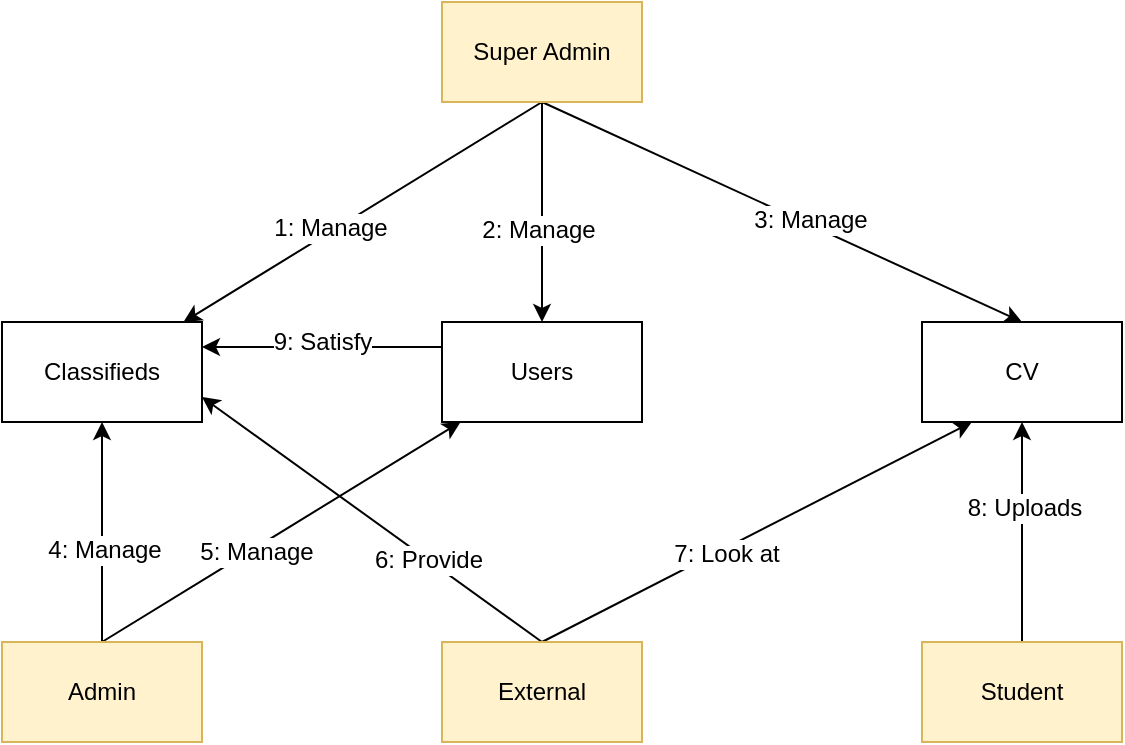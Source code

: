 <mxfile version="10.8.4" type="device"><diagram id="Z9iROGtPK8je7dad4sms" name="diagram_2"><mxGraphModel dx="2012" dy="1696" grid="1" gridSize="10" guides="1" tooltips="1" connect="1" arrows="1" fold="1" page="1" pageScale="1" pageWidth="850" pageHeight="1100" math="0" shadow="0"><root><mxCell id="DXZZDoBHpW3s6C2uIz9D-0"/><mxCell id="DXZZDoBHpW3s6C2uIz9D-1" parent="DXZZDoBHpW3s6C2uIz9D-0"/><mxCell id="yucNZyaNyXXUscrXe8bc-4" style="edgeStyle=none;rounded=0;orthogonalLoop=1;jettySize=auto;html=1;exitX=0.5;exitY=0;exitDx=0;exitDy=0;entryX=0.5;entryY=1;entryDx=0;entryDy=0;" edge="1" parent="DXZZDoBHpW3s6C2uIz9D-1" source="nzf732MaPl5p7oDoBrx2-0" target="oaZkiOYnPdw-bCow8IMu-1"><mxGeometry relative="1" as="geometry"/></mxCell><mxCell id="8mh4uYJmJUmAeMB8xLjV-8" value="4: Manage" style="text;html=1;resizable=0;points=[];align=center;verticalAlign=middle;labelBackgroundColor=#ffffff;" vertex="1" connectable="0" parent="yucNZyaNyXXUscrXe8bc-4"><mxGeometry x="-0.151" y="-1" relative="1" as="geometry"><mxPoint as="offset"/></mxGeometry></mxCell><mxCell id="yucNZyaNyXXUscrXe8bc-5" style="edgeStyle=none;rounded=0;orthogonalLoop=1;jettySize=auto;html=1;exitX=0.5;exitY=0;exitDx=0;exitDy=0;" edge="1" parent="DXZZDoBHpW3s6C2uIz9D-1" source="nzf732MaPl5p7oDoBrx2-0" target="oaZkiOYnPdw-bCow8IMu-0"><mxGeometry relative="1" as="geometry"/></mxCell><mxCell id="8mh4uYJmJUmAeMB8xLjV-9" value="5: Manage" style="text;html=1;resizable=0;points=[];align=center;verticalAlign=middle;labelBackgroundColor=#ffffff;" vertex="1" connectable="0" parent="yucNZyaNyXXUscrXe8bc-5"><mxGeometry x="-0.155" y="-2" relative="1" as="geometry"><mxPoint as="offset"/></mxGeometry></mxCell><mxCell id="nzf732MaPl5p7oDoBrx2-0" value="Admin" style="rounded=0;whiteSpace=wrap;html=1;fillColor=#fff2cc;strokeColor=#d6b656;" vertex="1" parent="DXZZDoBHpW3s6C2uIz9D-1"><mxGeometry x="-660" y="-650" width="100" height="50" as="geometry"/></mxCell><mxCell id="DtH2NFxijfqkZT5pyRZ8-1" style="edgeStyle=none;rounded=0;orthogonalLoop=1;jettySize=auto;html=1;exitX=0.5;exitY=0;exitDx=0;exitDy=0;entryX=0.25;entryY=1;entryDx=0;entryDy=0;" edge="1" parent="DXZZDoBHpW3s6C2uIz9D-1" source="nzf732MaPl5p7oDoBrx2-1" target="yucNZyaNyXXUscrXe8bc-0"><mxGeometry relative="1" as="geometry"/></mxCell><mxCell id="8mh4uYJmJUmAeMB8xLjV-11" value="7: Look at" style="text;html=1;resizable=0;points=[];align=center;verticalAlign=middle;labelBackgroundColor=#ffffff;" vertex="1" connectable="0" parent="DtH2NFxijfqkZT5pyRZ8-1"><mxGeometry x="-0.158" y="-2" relative="1" as="geometry"><mxPoint as="offset"/></mxGeometry></mxCell><mxCell id="DtH2NFxijfqkZT5pyRZ8-2" style="edgeStyle=none;rounded=0;orthogonalLoop=1;jettySize=auto;html=1;exitX=0.5;exitY=0;exitDx=0;exitDy=0;entryX=1;entryY=0.75;entryDx=0;entryDy=0;" edge="1" parent="DXZZDoBHpW3s6C2uIz9D-1" source="nzf732MaPl5p7oDoBrx2-1" target="oaZkiOYnPdw-bCow8IMu-1"><mxGeometry relative="1" as="geometry"/></mxCell><mxCell id="8mh4uYJmJUmAeMB8xLjV-10" value="6: Provide" style="text;html=1;resizable=0;points=[];align=center;verticalAlign=middle;labelBackgroundColor=#ffffff;" vertex="1" connectable="0" parent="DtH2NFxijfqkZT5pyRZ8-2"><mxGeometry x="-0.333" relative="1" as="geometry"><mxPoint as="offset"/></mxGeometry></mxCell><mxCell id="nzf732MaPl5p7oDoBrx2-1" value="External" style="rounded=0;whiteSpace=wrap;html=1;fillColor=#fff2cc;strokeColor=#d6b656;" vertex="1" parent="DXZZDoBHpW3s6C2uIz9D-1"><mxGeometry x="-440" y="-650" width="100" height="50" as="geometry"/></mxCell><mxCell id="yucNZyaNyXXUscrXe8bc-1" style="rounded=0;orthogonalLoop=1;jettySize=auto;html=1;exitX=0.5;exitY=1;exitDx=0;exitDy=0;" edge="1" parent="DXZZDoBHpW3s6C2uIz9D-1" source="nzf732MaPl5p7oDoBrx2-2" target="oaZkiOYnPdw-bCow8IMu-1"><mxGeometry relative="1" as="geometry"/></mxCell><mxCell id="8mh4uYJmJUmAeMB8xLjV-2" value="1: Manage" style="text;html=1;resizable=0;points=[];align=center;verticalAlign=middle;labelBackgroundColor=#ffffff;" vertex="1" connectable="0" parent="yucNZyaNyXXUscrXe8bc-1"><mxGeometry x="0.173" y="-2" relative="1" as="geometry"><mxPoint as="offset"/></mxGeometry></mxCell><mxCell id="yucNZyaNyXXUscrXe8bc-2" style="rounded=0;orthogonalLoop=1;jettySize=auto;html=1;exitX=0.5;exitY=1;exitDx=0;exitDy=0;" edge="1" parent="DXZZDoBHpW3s6C2uIz9D-1" source="nzf732MaPl5p7oDoBrx2-2" target="oaZkiOYnPdw-bCow8IMu-0"><mxGeometry relative="1" as="geometry"/></mxCell><mxCell id="8mh4uYJmJUmAeMB8xLjV-3" value="2: Manage" style="text;html=1;resizable=0;points=[];align=center;verticalAlign=middle;labelBackgroundColor=#ffffff;" vertex="1" connectable="0" parent="yucNZyaNyXXUscrXe8bc-2"><mxGeometry x="0.165" y="-2" relative="1" as="geometry"><mxPoint as="offset"/></mxGeometry></mxCell><mxCell id="yucNZyaNyXXUscrXe8bc-3" style="rounded=0;orthogonalLoop=1;jettySize=auto;html=1;exitX=0.5;exitY=1;exitDx=0;exitDy=0;entryX=0.5;entryY=0;entryDx=0;entryDy=0;" edge="1" parent="DXZZDoBHpW3s6C2uIz9D-1" source="nzf732MaPl5p7oDoBrx2-2" target="yucNZyaNyXXUscrXe8bc-0"><mxGeometry relative="1" as="geometry"/></mxCell><mxCell id="8mh4uYJmJUmAeMB8xLjV-4" value="3: Manage" style="text;html=1;resizable=0;points=[];align=center;verticalAlign=middle;labelBackgroundColor=#ffffff;" vertex="1" connectable="0" parent="yucNZyaNyXXUscrXe8bc-3"><mxGeometry x="0.111" y="2" relative="1" as="geometry"><mxPoint as="offset"/></mxGeometry></mxCell><mxCell id="nzf732MaPl5p7oDoBrx2-2" value="Super Admin" style="rounded=0;whiteSpace=wrap;html=1;fillColor=#fff2cc;strokeColor=#d6b656;" vertex="1" parent="DXZZDoBHpW3s6C2uIz9D-1"><mxGeometry x="-440" y="-970" width="100" height="50" as="geometry"/></mxCell><mxCell id="DtH2NFxijfqkZT5pyRZ8-0" style="edgeStyle=none;rounded=0;orthogonalLoop=1;jettySize=auto;html=1;exitX=0.5;exitY=0;exitDx=0;exitDy=0;" edge="1" parent="DXZZDoBHpW3s6C2uIz9D-1" source="nzf732MaPl5p7oDoBrx2-3" target="yucNZyaNyXXUscrXe8bc-0"><mxGeometry relative="1" as="geometry"/></mxCell><mxCell id="8mh4uYJmJUmAeMB8xLjV-12" value="8: Uploads" style="text;html=1;resizable=0;points=[];align=center;verticalAlign=middle;labelBackgroundColor=#ffffff;" vertex="1" connectable="0" parent="DtH2NFxijfqkZT5pyRZ8-0"><mxGeometry x="0.214" y="-1" relative="1" as="geometry"><mxPoint as="offset"/></mxGeometry></mxCell><mxCell id="nzf732MaPl5p7oDoBrx2-3" value="Student" style="rounded=0;whiteSpace=wrap;html=1;fillColor=#fff2cc;strokeColor=#d6b656;" vertex="1" parent="DXZZDoBHpW3s6C2uIz9D-1"><mxGeometry x="-200" y="-650" width="100" height="50" as="geometry"/></mxCell><mxCell id="8mh4uYJmJUmAeMB8xLjV-6" style="edgeStyle=orthogonalEdgeStyle;rounded=0;orthogonalLoop=1;jettySize=auto;html=1;exitX=0;exitY=0.25;exitDx=0;exitDy=0;entryX=1;entryY=0.25;entryDx=0;entryDy=0;" edge="1" parent="DXZZDoBHpW3s6C2uIz9D-1" source="oaZkiOYnPdw-bCow8IMu-0" target="oaZkiOYnPdw-bCow8IMu-1"><mxGeometry relative="1" as="geometry"/></mxCell><mxCell id="8mh4uYJmJUmAeMB8xLjV-7" value="9: Satisfy" style="text;html=1;resizable=0;points=[];align=center;verticalAlign=middle;labelBackgroundColor=#ffffff;" vertex="1" connectable="0" parent="8mh4uYJmJUmAeMB8xLjV-6"><mxGeometry x="0.306" y="3" relative="1" as="geometry"><mxPoint x="18.5" y="-5.5" as="offset"/></mxGeometry></mxCell><mxCell id="oaZkiOYnPdw-bCow8IMu-0" value="Users" style="rounded=0;whiteSpace=wrap;html=1;" vertex="1" parent="DXZZDoBHpW3s6C2uIz9D-1"><mxGeometry x="-440" y="-810" width="100" height="50" as="geometry"/></mxCell><mxCell id="oaZkiOYnPdw-bCow8IMu-1" value="Classifieds" style="rounded=0;whiteSpace=wrap;html=1;" vertex="1" parent="DXZZDoBHpW3s6C2uIz9D-1"><mxGeometry x="-660" y="-810" width="100" height="50" as="geometry"/></mxCell><mxCell id="yucNZyaNyXXUscrXe8bc-0" value="CV" style="rounded=0;whiteSpace=wrap;html=1;" vertex="1" parent="DXZZDoBHpW3s6C2uIz9D-1"><mxGeometry x="-200" y="-810" width="100" height="50" as="geometry"/></mxCell></root></mxGraphModel></diagram><diagram id="Pp9rR3lOywakzTGtjERN" name="diagram_3"><mxGraphModel dx="2841" dy="2121" grid="1" gridSize="10" guides="1" tooltips="1" connect="1" arrows="1" fold="1" page="1" pageScale="1" pageWidth="850" pageHeight="1100" math="0" shadow="0"><root><mxCell id="0"/><mxCell id="1" parent="0"/><mxCell id="Poi9KOD0cf6RJkqwCkuv-28" style="rounded=0;orthogonalLoop=1;jettySize=auto;html=1;exitX=0.25;exitY=1;exitDx=0;exitDy=0;entryX=0.75;entryY=0;entryDx=0;entryDy=0;" parent="1" source="y4WnWOKCZlxDwD4cfNAG-1" target="y4WnWOKCZlxDwD4cfNAG-10" edge="1"><mxGeometry relative="1" as="geometry"/></mxCell><mxCell id="Poi9KOD0cf6RJkqwCkuv-43" value="1: Manages" style="text;html=1;resizable=0;points=[];align=center;verticalAlign=middle;labelBackgroundColor=#ffffff;" parent="Poi9KOD0cf6RJkqwCkuv-28" vertex="1" connectable="0"><mxGeometry x="-0.104" y="1" relative="1" as="geometry"><mxPoint as="offset"/></mxGeometry></mxCell><mxCell id="Poi9KOD0cf6RJkqwCkuv-29" style="rounded=0;orthogonalLoop=1;jettySize=auto;html=1;exitX=0.75;exitY=1;exitDx=0;exitDy=0;entryX=0.25;entryY=0;entryDx=0;entryDy=0;" parent="1" source="y4WnWOKCZlxDwD4cfNAG-1" target="y4WnWOKCZlxDwD4cfNAG-5" edge="1"><mxGeometry relative="1" as="geometry"/></mxCell><mxCell id="Poi9KOD0cf6RJkqwCkuv-44" value="2: Manages" style="text;html=1;resizable=0;points=[];align=center;verticalAlign=middle;labelBackgroundColor=#ffffff;" parent="Poi9KOD0cf6RJkqwCkuv-29" vertex="1" connectable="0"><mxGeometry x="0.144" y="-4" relative="1" as="geometry"><mxPoint x="-3.5" y="-16.5" as="offset"/></mxGeometry></mxCell><mxCell id="Poi9KOD0cf6RJkqwCkuv-32" style="edgeStyle=orthogonalEdgeStyle;rounded=0;orthogonalLoop=1;jettySize=auto;html=1;exitX=0.5;exitY=0;exitDx=0;exitDy=0;" parent="1" source="y4WnWOKCZlxDwD4cfNAG-1" target="Poi9KOD0cf6RJkqwCkuv-14" edge="1"><mxGeometry relative="1" as="geometry"/></mxCell><mxCell id="Poi9KOD0cf6RJkqwCkuv-60" value="17: Views" style="text;html=1;resizable=0;points=[];align=center;verticalAlign=middle;labelBackgroundColor=#ffffff;" parent="Poi9KOD0cf6RJkqwCkuv-32" vertex="1" connectable="0"><mxGeometry x="-0.711" y="1" relative="1" as="geometry"><mxPoint x="1" y="-47" as="offset"/></mxGeometry></mxCell><mxCell id="Poi9KOD0cf6RJkqwCkuv-36" style="edgeStyle=orthogonalEdgeStyle;rounded=0;orthogonalLoop=1;jettySize=auto;html=1;exitX=1;exitY=0.5;exitDx=0;exitDy=0;entryX=0.5;entryY=1;entryDx=0;entryDy=0;" parent="1" source="y4WnWOKCZlxDwD4cfNAG-1" target="y4WnWOKCZlxDwD4cfNAG-15" edge="1"><mxGeometry relative="1" as="geometry"><Array as="points"><mxPoint x="950" y="-345"/><mxPoint x="950" y="160"/><mxPoint x="70" y="160"/></Array></mxGeometry></mxCell><mxCell id="Poi9KOD0cf6RJkqwCkuv-45" value="3: Manages" style="text;html=1;resizable=0;points=[];align=center;verticalAlign=middle;labelBackgroundColor=#ffffff;" parent="Poi9KOD0cf6RJkqwCkuv-36" vertex="1" connectable="0"><mxGeometry x="0.885" y="1" relative="1" as="geometry"><mxPoint as="offset"/></mxGeometry></mxCell><mxCell id="Poi9KOD0cf6RJkqwCkuv-37" style="edgeStyle=orthogonalEdgeStyle;rounded=0;orthogonalLoop=1;jettySize=auto;html=1;exitX=1;exitY=0.5;exitDx=0;exitDy=0;entryX=0.5;entryY=1;entryDx=0;entryDy=0;" parent="1" source="y4WnWOKCZlxDwD4cfNAG-1" target="y4WnWOKCZlxDwD4cfNAG-6" edge="1"><mxGeometry relative="1" as="geometry"><Array as="points"><mxPoint x="950" y="-345"/><mxPoint x="950" y="160"/><mxPoint x="250" y="160"/></Array></mxGeometry></mxCell><mxCell id="Poi9KOD0cf6RJkqwCkuv-46" value="4: Manages" style="text;html=1;resizable=0;points=[];align=center;verticalAlign=middle;labelBackgroundColor=#ffffff;" parent="Poi9KOD0cf6RJkqwCkuv-37" vertex="1" connectable="0"><mxGeometry x="0.872" y="2" relative="1" as="geometry"><mxPoint as="offset"/></mxGeometry></mxCell><mxCell id="Poi9KOD0cf6RJkqwCkuv-38" style="edgeStyle=orthogonalEdgeStyle;rounded=0;orthogonalLoop=1;jettySize=auto;html=1;exitX=1;exitY=0.5;exitDx=0;exitDy=0;entryX=0.5;entryY=1;entryDx=0;entryDy=0;" parent="1" source="y4WnWOKCZlxDwD4cfNAG-1" target="y4WnWOKCZlxDwD4cfNAG-7" edge="1"><mxGeometry relative="1" as="geometry"><Array as="points"><mxPoint x="950" y="-345"/><mxPoint x="950" y="160"/><mxPoint x="430" y="160"/></Array></mxGeometry></mxCell><mxCell id="Poi9KOD0cf6RJkqwCkuv-47" value="5: Manages" style="text;html=1;resizable=0;points=[];align=center;verticalAlign=middle;labelBackgroundColor=#ffffff;" parent="Poi9KOD0cf6RJkqwCkuv-38" vertex="1" connectable="0"><mxGeometry x="0.853" y="-3" relative="1" as="geometry"><mxPoint as="offset"/></mxGeometry></mxCell><mxCell id="Poi9KOD0cf6RJkqwCkuv-41" style="edgeStyle=orthogonalEdgeStyle;rounded=0;orthogonalLoop=1;jettySize=auto;html=1;exitX=1;exitY=0.5;exitDx=0;exitDy=0;entryX=0.5;entryY=1;entryDx=0;entryDy=0;" parent="1" source="y4WnWOKCZlxDwD4cfNAG-1" target="y4WnWOKCZlxDwD4cfNAG-8" edge="1"><mxGeometry relative="1" as="geometry"><Array as="points"><mxPoint x="950" y="-345"/><mxPoint x="950" y="160"/><mxPoint x="810" y="160"/></Array></mxGeometry></mxCell><mxCell id="Poi9KOD0cf6RJkqwCkuv-48" value="6: Manages" style="text;html=1;resizable=0;points=[];align=center;verticalAlign=middle;labelBackgroundColor=#ffffff;" parent="Poi9KOD0cf6RJkqwCkuv-41" vertex="1" connectable="0"><mxGeometry x="0.81" y="-1" relative="1" as="geometry"><mxPoint as="offset"/></mxGeometry></mxCell><mxCell id="y4WnWOKCZlxDwD4cfNAG-1" value="Super Admin" style="rounded=0;whiteSpace=wrap;html=1;fillColor=#fff2cc;strokeColor=#d6b656;" parent="1" vertex="1"><mxGeometry x="425" y="-370" width="100" height="50" as="geometry"/></mxCell><mxCell id="Poi9KOD0cf6RJkqwCkuv-9" style="edgeStyle=none;rounded=0;orthogonalLoop=1;jettySize=auto;html=1;exitX=1;exitY=0.5;exitDx=0;exitDy=0;" parent="1" source="y4WnWOKCZlxDwD4cfNAG-2" target="y4WnWOKCZlxDwD4cfNAG-10" edge="1"><mxGeometry relative="1" as="geometry"/></mxCell><mxCell id="Poi9KOD0cf6RJkqwCkuv-50" value="8: Manages" style="text;html=1;resizable=0;points=[];align=center;verticalAlign=middle;labelBackgroundColor=#ffffff;" parent="Poi9KOD0cf6RJkqwCkuv-9" vertex="1" connectable="0"><mxGeometry x="-0.145" y="-1" relative="1" as="geometry"><mxPoint as="offset"/></mxGeometry></mxCell><mxCell id="Poi9KOD0cf6RJkqwCkuv-10" style="edgeStyle=none;rounded=0;orthogonalLoop=1;jettySize=auto;html=1;exitX=0.5;exitY=1;exitDx=0;exitDy=0;entryX=0;entryY=0.5;entryDx=0;entryDy=0;" parent="1" source="y4WnWOKCZlxDwD4cfNAG-2" target="y4WnWOKCZlxDwD4cfNAG-15" edge="1"><mxGeometry relative="1" as="geometry"/></mxCell><mxCell id="Poi9KOD0cf6RJkqwCkuv-51" value="9: Manages" style="text;html=1;resizable=0;points=[];align=center;verticalAlign=middle;labelBackgroundColor=#ffffff;" parent="Poi9KOD0cf6RJkqwCkuv-10" vertex="1" connectable="0"><mxGeometry x="-0.254" y="2" relative="1" as="geometry"><mxPoint as="offset"/></mxGeometry></mxCell><mxCell id="Poi9KOD0cf6RJkqwCkuv-24" style="edgeStyle=orthogonalEdgeStyle;rounded=0;orthogonalLoop=1;jettySize=auto;html=1;exitX=0.5;exitY=0;exitDx=0;exitDy=0;entryX=0.75;entryY=0;entryDx=0;entryDy=0;" parent="1" source="y4WnWOKCZlxDwD4cfNAG-2" target="y4WnWOKCZlxDwD4cfNAG-5" edge="1"><mxGeometry relative="1" as="geometry"><Array as="points"><mxPoint x="-70" y="-400"/><mxPoint x="735" y="-400"/></Array></mxGeometry></mxCell><mxCell id="Poi9KOD0cf6RJkqwCkuv-49" value="7: Manages" style="text;html=1;resizable=0;points=[];align=center;verticalAlign=middle;labelBackgroundColor=#ffffff;" parent="Poi9KOD0cf6RJkqwCkuv-24" vertex="1" connectable="0"><mxGeometry x="-0.892" y="1" relative="1" as="geometry"><mxPoint as="offset"/></mxGeometry></mxCell><mxCell id="y4WnWOKCZlxDwD4cfNAG-2" value="Admin" style="rounded=0;whiteSpace=wrap;html=1;fillColor=#fff2cc;strokeColor=#d6b656;" parent="1" vertex="1"><mxGeometry x="-120" y="-210" width="100" height="50" as="geometry"/></mxCell><mxCell id="Poi9KOD0cf6RJkqwCkuv-15" style="edgeStyle=orthogonalEdgeStyle;rounded=0;orthogonalLoop=1;jettySize=auto;html=1;exitX=0.5;exitY=0;exitDx=0;exitDy=0;" parent="1" source="y4WnWOKCZlxDwD4cfNAG-3" target="y4WnWOKCZlxDwD4cfNAG-34" edge="1"><mxGeometry relative="1" as="geometry"/></mxCell><mxCell id="Poi9KOD0cf6RJkqwCkuv-54" value="10: Provides" style="text;html=1;resizable=0;points=[];align=center;verticalAlign=middle;labelBackgroundColor=#ffffff;" parent="Poi9KOD0cf6RJkqwCkuv-15" vertex="1" connectable="0"><mxGeometry x="-0.276" relative="1" as="geometry"><mxPoint as="offset"/></mxGeometry></mxCell><mxCell id="y4WnWOKCZlxDwD4cfNAG-3" value="Student" style="rounded=0;whiteSpace=wrap;html=1;fillColor=#fff2cc;strokeColor=#d6b656;" parent="1" vertex="1"><mxGeometry x="560" y="70" width="100" height="50" as="geometry"/></mxCell><mxCell id="Poi9KOD0cf6RJkqwCkuv-7" style="edgeStyle=none;rounded=0;orthogonalLoop=1;jettySize=auto;html=1;exitX=0.5;exitY=1;exitDx=0;exitDy=0;" parent="1" source="y4WnWOKCZlxDwD4cfNAG-4" target="y4WnWOKCZlxDwD4cfNAG-10" edge="1"><mxGeometry relative="1" as="geometry"/></mxCell><mxCell id="Poi9KOD0cf6RJkqwCkuv-55" value="11: Provides" style="text;html=1;resizable=0;points=[];align=center;verticalAlign=middle;labelBackgroundColor=#ffffff;" parent="Poi9KOD0cf6RJkqwCkuv-7" vertex="1" connectable="0"><mxGeometry x="-0.236" y="2" relative="1" as="geometry"><mxPoint as="offset"/></mxGeometry></mxCell><mxCell id="y4WnWOKCZlxDwD4cfNAG-4" value="External" style="rounded=0;whiteSpace=wrap;html=1;fillColor=#fff2cc;strokeColor=#d6b656;" parent="1" vertex="1"><mxGeometry x="200" y="-370" width="100" height="50" as="geometry"/></mxCell><mxCell id="Poi9KOD0cf6RJkqwCkuv-4" style="edgeStyle=none;rounded=0;orthogonalLoop=1;jettySize=auto;html=1;exitX=0.5;exitY=1;exitDx=0;exitDy=0;entryX=0.5;entryY=0;entryDx=0;entryDy=0;" parent="1" source="y4WnWOKCZlxDwD4cfNAG-5" target="y4WnWOKCZlxDwD4cfNAG-34" edge="1"><mxGeometry relative="1" as="geometry"/></mxCell><mxCell id="Poi9KOD0cf6RJkqwCkuv-58" value="15: Holds" style="text;html=1;resizable=0;points=[];align=center;verticalAlign=middle;labelBackgroundColor=#ffffff;" parent="Poi9KOD0cf6RJkqwCkuv-4" vertex="1" connectable="0"><mxGeometry x="0.197" y="-4" relative="1" as="geometry"><mxPoint as="offset"/></mxGeometry></mxCell><mxCell id="Poi9KOD0cf6RJkqwCkuv-5" style="edgeStyle=none;rounded=0;orthogonalLoop=1;jettySize=auto;html=1;exitX=0.5;exitY=1;exitDx=0;exitDy=0;entryX=0.5;entryY=0;entryDx=0;entryDy=0;" parent="1" source="y4WnWOKCZlxDwD4cfNAG-5" target="y4WnWOKCZlxDwD4cfNAG-8" edge="1"><mxGeometry relative="1" as="geometry"/></mxCell><mxCell id="Poi9KOD0cf6RJkqwCkuv-59" value="16: Is in" style="text;html=1;resizable=0;points=[];align=center;verticalAlign=middle;labelBackgroundColor=#ffffff;" parent="Poi9KOD0cf6RJkqwCkuv-5" vertex="1" connectable="0"><mxGeometry x="0.203" y="1" relative="1" as="geometry"><mxPoint as="offset"/></mxGeometry></mxCell><mxCell id="Poi9KOD0cf6RJkqwCkuv-6" style="edgeStyle=none;rounded=0;orthogonalLoop=1;jettySize=auto;html=1;exitX=0;exitY=0.5;exitDx=0;exitDy=0;entryX=1;entryY=0.5;entryDx=0;entryDy=0;" parent="1" source="y4WnWOKCZlxDwD4cfNAG-5" target="y4WnWOKCZlxDwD4cfNAG-10" edge="1"><mxGeometry relative="1" as="geometry"/></mxCell><mxCell id="mrXcDVtKTJB6_flUGxRO-1" value="17: Satisfy" style="text;html=1;resizable=0;points=[];align=center;verticalAlign=middle;labelBackgroundColor=#ffffff;" parent="Poi9KOD0cf6RJkqwCkuv-6" vertex="1" connectable="0"><mxGeometry x="-0.246" y="-1" relative="1" as="geometry"><mxPoint x="-44.5" y="1.5" as="offset"/></mxGeometry></mxCell><mxCell id="y4WnWOKCZlxDwD4cfNAG-5" value="Users" style="rounded=0;whiteSpace=wrap;html=1;" parent="1" vertex="1"><mxGeometry x="660" y="-210" width="100" height="50" as="geometry"/></mxCell><mxCell id="y4WnWOKCZlxDwD4cfNAG-6" value="Categories" style="rounded=0;whiteSpace=wrap;html=1;" parent="1" vertex="1"><mxGeometry x="200" y="-85" width="100" height="50" as="geometry"/></mxCell><mxCell id="y4WnWOKCZlxDwD4cfNAG-7" value="Companies" style="rounded=0;whiteSpace=wrap;html=1;" parent="1" vertex="1"><mxGeometry x="380" y="-85" width="100" height="50" as="geometry"/></mxCell><mxCell id="y4WnWOKCZlxDwD4cfNAG-8" value="Departments" style="rounded=0;whiteSpace=wrap;html=1;" parent="1" vertex="1"><mxGeometry x="760" y="-85" width="100" height="50" as="geometry"/></mxCell><mxCell id="Poi9KOD0cf6RJkqwCkuv-1" style="edgeStyle=none;rounded=0;orthogonalLoop=1;jettySize=auto;html=1;exitX=0.5;exitY=1;exitDx=0;exitDy=0;entryX=0.5;entryY=0;entryDx=0;entryDy=0;" parent="1" source="y4WnWOKCZlxDwD4cfNAG-10" target="y4WnWOKCZlxDwD4cfNAG-15" edge="1"><mxGeometry relative="1" as="geometry"/></mxCell><mxCell id="Poi9KOD0cf6RJkqwCkuv-52" value="12: Uses" style="text;html=1;resizable=0;points=[];align=center;verticalAlign=middle;labelBackgroundColor=#ffffff;" parent="Poi9KOD0cf6RJkqwCkuv-1" vertex="1" connectable="0"><mxGeometry x="0.189" y="3" relative="1" as="geometry"><mxPoint as="offset"/></mxGeometry></mxCell><mxCell id="Poi9KOD0cf6RJkqwCkuv-2" style="edgeStyle=none;rounded=0;orthogonalLoop=1;jettySize=auto;html=1;exitX=0.5;exitY=1;exitDx=0;exitDy=0;entryX=0.5;entryY=0;entryDx=0;entryDy=0;" parent="1" source="y4WnWOKCZlxDwD4cfNAG-10" target="y4WnWOKCZlxDwD4cfNAG-6" edge="1"><mxGeometry relative="1" as="geometry"/></mxCell><mxCell id="Poi9KOD0cf6RJkqwCkuv-56" value="13: Is in" style="text;html=1;resizable=0;points=[];align=center;verticalAlign=middle;labelBackgroundColor=#ffffff;" parent="Poi9KOD0cf6RJkqwCkuv-2" vertex="1" connectable="0"><mxGeometry x="0.333" y="-2" relative="1" as="geometry"><mxPoint x="2" as="offset"/></mxGeometry></mxCell><mxCell id="Poi9KOD0cf6RJkqwCkuv-3" style="edgeStyle=none;rounded=0;orthogonalLoop=1;jettySize=auto;html=1;exitX=0.5;exitY=1;exitDx=0;exitDy=0;entryX=0.5;entryY=0;entryDx=0;entryDy=0;" parent="1" source="y4WnWOKCZlxDwD4cfNAG-10" target="y4WnWOKCZlxDwD4cfNAG-7" edge="1"><mxGeometry relative="1" as="geometry"/></mxCell><mxCell id="Poi9KOD0cf6RJkqwCkuv-57" value="14: Is posted by" style="text;html=1;resizable=0;points=[];align=center;verticalAlign=middle;labelBackgroundColor=#ffffff;" parent="Poi9KOD0cf6RJkqwCkuv-3" vertex="1" connectable="0"><mxGeometry x="0.172" y="-1" relative="1" as="geometry"><mxPoint as="offset"/></mxGeometry></mxCell><mxCell id="y4WnWOKCZlxDwD4cfNAG-10" value="Classifieds" style="rounded=0;whiteSpace=wrap;html=1;" parent="1" vertex="1"><mxGeometry x="200" y="-210" width="100" height="50" as="geometry"/></mxCell><mxCell id="y4WnWOKCZlxDwD4cfNAG-15" value="Keywords" style="rounded=0;whiteSpace=wrap;html=1;" parent="1" vertex="1"><mxGeometry x="20" y="-85" width="100" height="50" as="geometry"/></mxCell><mxCell id="y4WnWOKCZlxDwD4cfNAG-34" value="CV" style="rounded=0;whiteSpace=wrap;html=1;" parent="1" vertex="1"><mxGeometry x="560" y="-85" width="100" height="50" as="geometry"/></mxCell><mxCell id="Poi9KOD0cf6RJkqwCkuv-14" value="Roles" style="rounded=0;whiteSpace=wrap;html=1;" parent="1" vertex="1"><mxGeometry x="425" y="-510" width="100" height="50" as="geometry"/></mxCell></root></mxGraphModel></diagram></mxfile>